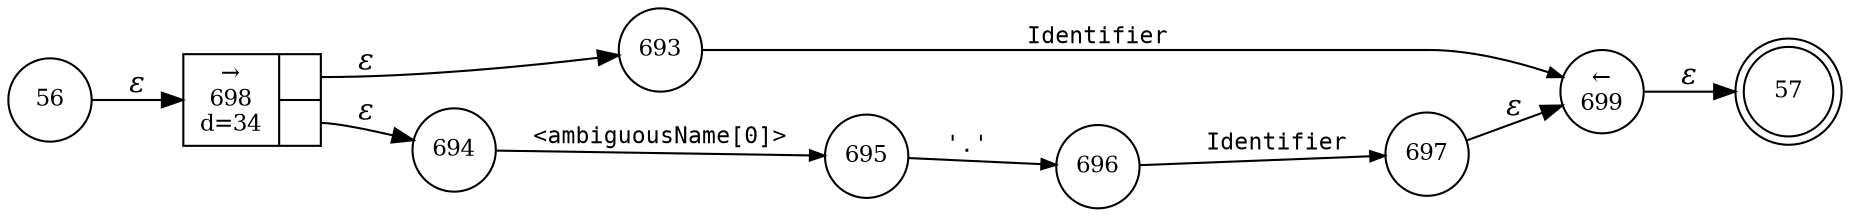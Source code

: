 digraph ATN {
rankdir=LR;
s57[fontsize=11, label="57", shape=doublecircle, fixedsize=true, width=.6];
s693[fontsize=11,label="693", shape=circle, fixedsize=true, width=.55, peripheries=1];
s694[fontsize=11,label="694", shape=circle, fixedsize=true, width=.55, peripheries=1];
s695[fontsize=11,label="695", shape=circle, fixedsize=true, width=.55, peripheries=1];
s56[fontsize=11,label="56", shape=circle, fixedsize=true, width=.55, peripheries=1];
s696[fontsize=11,label="696", shape=circle, fixedsize=true, width=.55, peripheries=1];
s697[fontsize=11,label="697", shape=circle, fixedsize=true, width=.55, peripheries=1];
s698[fontsize=11,label="{&rarr;\n698\nd=34|{<p0>|<p1>}}", shape=record, fixedsize=false, peripheries=1];
s699[fontsize=11,label="&larr;\n699", shape=circle, fixedsize=true, width=.55, peripheries=1];
s56 -> s698 [fontname="Times-Italic", label="&epsilon;"];
s698:p0 -> s693 [fontname="Times-Italic", label="&epsilon;"];
s698:p1 -> s694 [fontname="Times-Italic", label="&epsilon;"];
s693 -> s699 [fontsize=11, fontname="Courier", arrowsize=.7, label = "Identifier", arrowhead = normal];
s694 -> s695 [fontsize=11, fontname="Courier", arrowsize=.7, label = "<ambiguousName[0]>", arrowhead = normal];
s699 -> s57 [fontname="Times-Italic", label="&epsilon;"];
s695 -> s696 [fontsize=11, fontname="Courier", arrowsize=.7, label = "'.'", arrowhead = normal];
s696 -> s697 [fontsize=11, fontname="Courier", arrowsize=.7, label = "Identifier", arrowhead = normal];
s697 -> s699 [fontname="Times-Italic", label="&epsilon;"];
}